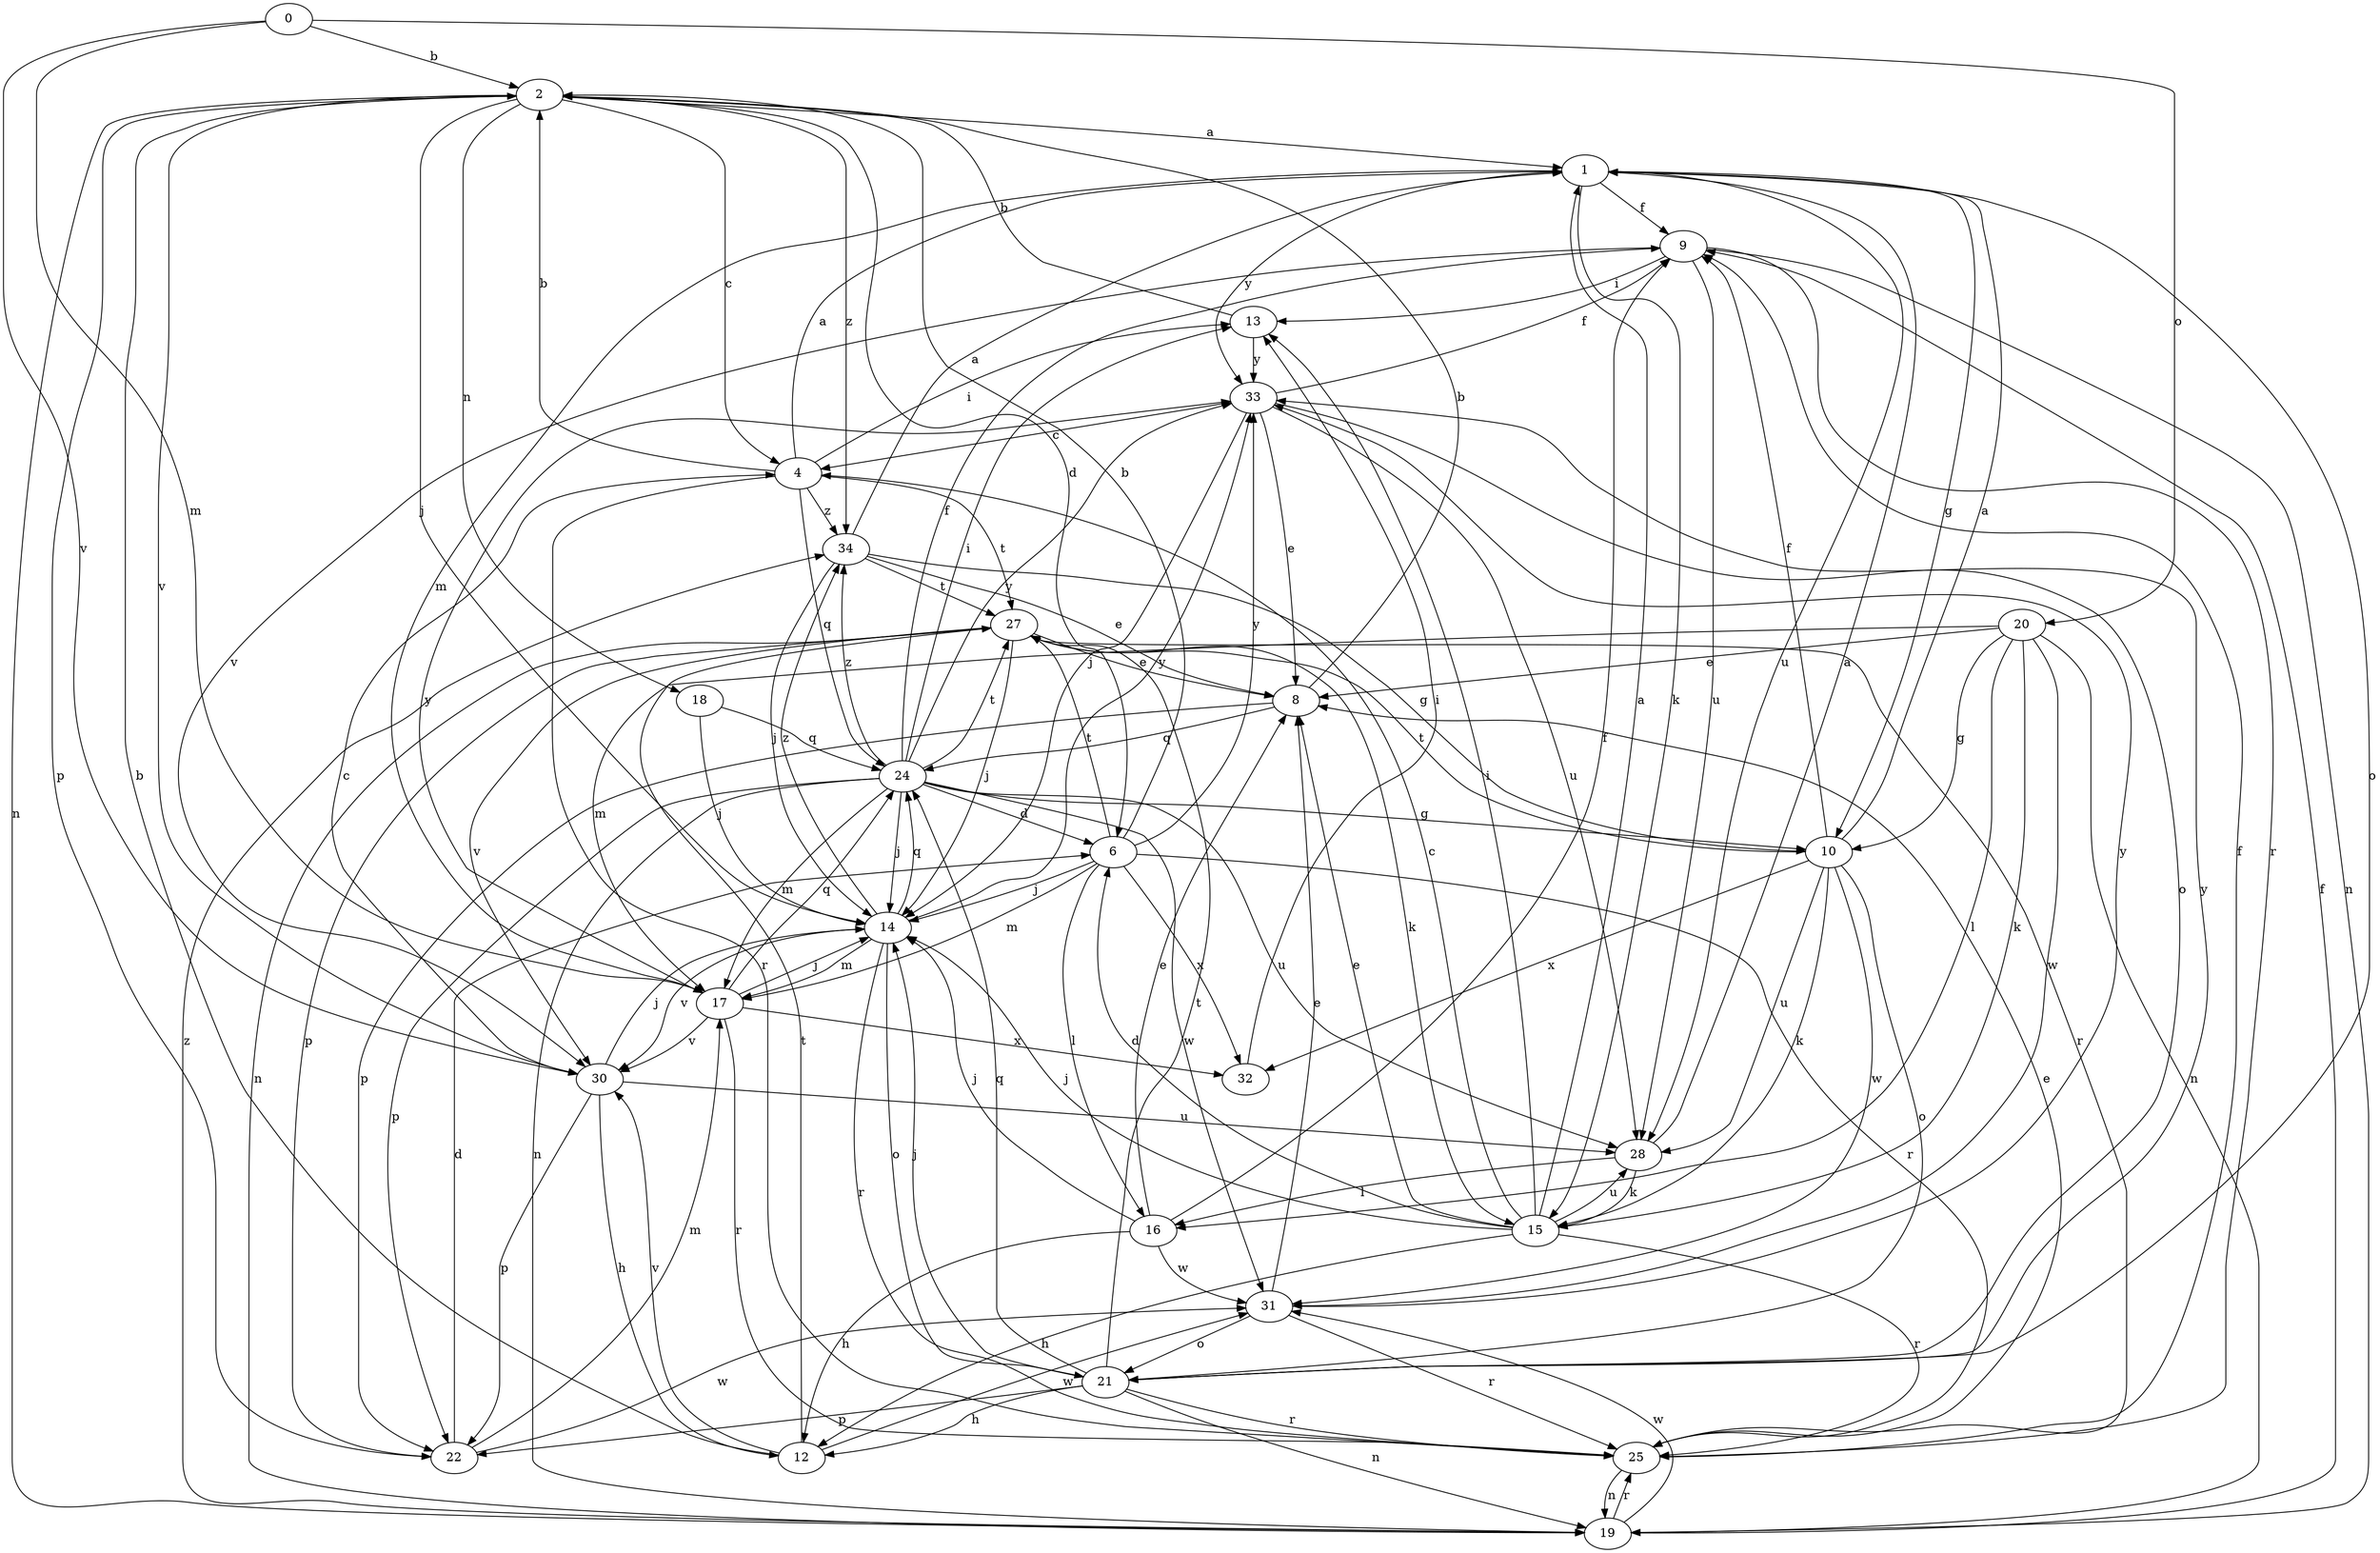 strict digraph  {
0;
1;
2;
4;
6;
8;
9;
10;
12;
13;
14;
15;
16;
17;
18;
19;
20;
21;
22;
24;
25;
27;
28;
30;
31;
32;
33;
34;
0 -> 2  [label=b];
0 -> 17  [label=m];
0 -> 20  [label=o];
0 -> 30  [label=v];
1 -> 9  [label=f];
1 -> 10  [label=g];
1 -> 15  [label=k];
1 -> 17  [label=m];
1 -> 21  [label=o];
1 -> 28  [label=u];
1 -> 33  [label=y];
2 -> 1  [label=a];
2 -> 4  [label=c];
2 -> 6  [label=d];
2 -> 14  [label=j];
2 -> 18  [label=n];
2 -> 19  [label=n];
2 -> 22  [label=p];
2 -> 30  [label=v];
2 -> 34  [label=z];
4 -> 1  [label=a];
4 -> 2  [label=b];
4 -> 13  [label=i];
4 -> 24  [label=q];
4 -> 25  [label=r];
4 -> 27  [label=t];
4 -> 34  [label=z];
6 -> 2  [label=b];
6 -> 14  [label=j];
6 -> 16  [label=l];
6 -> 17  [label=m];
6 -> 25  [label=r];
6 -> 27  [label=t];
6 -> 32  [label=x];
6 -> 33  [label=y];
8 -> 2  [label=b];
8 -> 22  [label=p];
8 -> 24  [label=q];
9 -> 13  [label=i];
9 -> 19  [label=n];
9 -> 25  [label=r];
9 -> 28  [label=u];
9 -> 30  [label=v];
10 -> 1  [label=a];
10 -> 9  [label=f];
10 -> 15  [label=k];
10 -> 21  [label=o];
10 -> 27  [label=t];
10 -> 28  [label=u];
10 -> 31  [label=w];
10 -> 32  [label=x];
12 -> 2  [label=b];
12 -> 27  [label=t];
12 -> 30  [label=v];
12 -> 31  [label=w];
13 -> 2  [label=b];
13 -> 33  [label=y];
14 -> 17  [label=m];
14 -> 21  [label=o];
14 -> 24  [label=q];
14 -> 25  [label=r];
14 -> 30  [label=v];
14 -> 33  [label=y];
14 -> 34  [label=z];
15 -> 1  [label=a];
15 -> 4  [label=c];
15 -> 6  [label=d];
15 -> 8  [label=e];
15 -> 12  [label=h];
15 -> 13  [label=i];
15 -> 14  [label=j];
15 -> 25  [label=r];
15 -> 28  [label=u];
16 -> 8  [label=e];
16 -> 9  [label=f];
16 -> 12  [label=h];
16 -> 14  [label=j];
16 -> 31  [label=w];
17 -> 14  [label=j];
17 -> 24  [label=q];
17 -> 25  [label=r];
17 -> 30  [label=v];
17 -> 32  [label=x];
17 -> 33  [label=y];
18 -> 14  [label=j];
18 -> 24  [label=q];
19 -> 9  [label=f];
19 -> 25  [label=r];
19 -> 31  [label=w];
19 -> 34  [label=z];
20 -> 8  [label=e];
20 -> 10  [label=g];
20 -> 15  [label=k];
20 -> 16  [label=l];
20 -> 17  [label=m];
20 -> 19  [label=n];
20 -> 31  [label=w];
21 -> 12  [label=h];
21 -> 14  [label=j];
21 -> 19  [label=n];
21 -> 22  [label=p];
21 -> 24  [label=q];
21 -> 25  [label=r];
21 -> 27  [label=t];
21 -> 33  [label=y];
22 -> 6  [label=d];
22 -> 17  [label=m];
22 -> 31  [label=w];
24 -> 6  [label=d];
24 -> 9  [label=f];
24 -> 10  [label=g];
24 -> 13  [label=i];
24 -> 14  [label=j];
24 -> 17  [label=m];
24 -> 19  [label=n];
24 -> 22  [label=p];
24 -> 27  [label=t];
24 -> 28  [label=u];
24 -> 31  [label=w];
24 -> 33  [label=y];
24 -> 34  [label=z];
25 -> 8  [label=e];
25 -> 9  [label=f];
25 -> 19  [label=n];
27 -> 8  [label=e];
27 -> 14  [label=j];
27 -> 15  [label=k];
27 -> 19  [label=n];
27 -> 22  [label=p];
27 -> 25  [label=r];
27 -> 30  [label=v];
28 -> 1  [label=a];
28 -> 15  [label=k];
28 -> 16  [label=l];
30 -> 4  [label=c];
30 -> 12  [label=h];
30 -> 14  [label=j];
30 -> 22  [label=p];
30 -> 28  [label=u];
31 -> 8  [label=e];
31 -> 21  [label=o];
31 -> 25  [label=r];
31 -> 33  [label=y];
32 -> 13  [label=i];
33 -> 4  [label=c];
33 -> 8  [label=e];
33 -> 9  [label=f];
33 -> 14  [label=j];
33 -> 21  [label=o];
33 -> 28  [label=u];
34 -> 1  [label=a];
34 -> 8  [label=e];
34 -> 10  [label=g];
34 -> 14  [label=j];
34 -> 27  [label=t];
}
